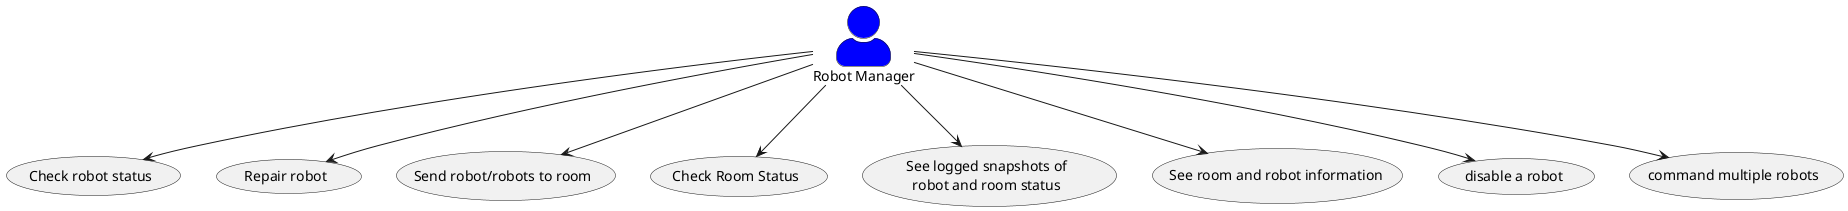 @startuml
skinparam actorStyle awesome
"Robot Manager" as manager #Blue
manager --> (status)
"Check robot status" as (status)
manager --> (Repair robot)
manager --> (Send robot/robots to room)
manager --> (Check Room Status)
manager --> (See logged snapshots of\nrobot and room status)
manager --> (See room and robot information)
manager --> (disable a robot)
manager --> (command multiple robots)
@enduml
